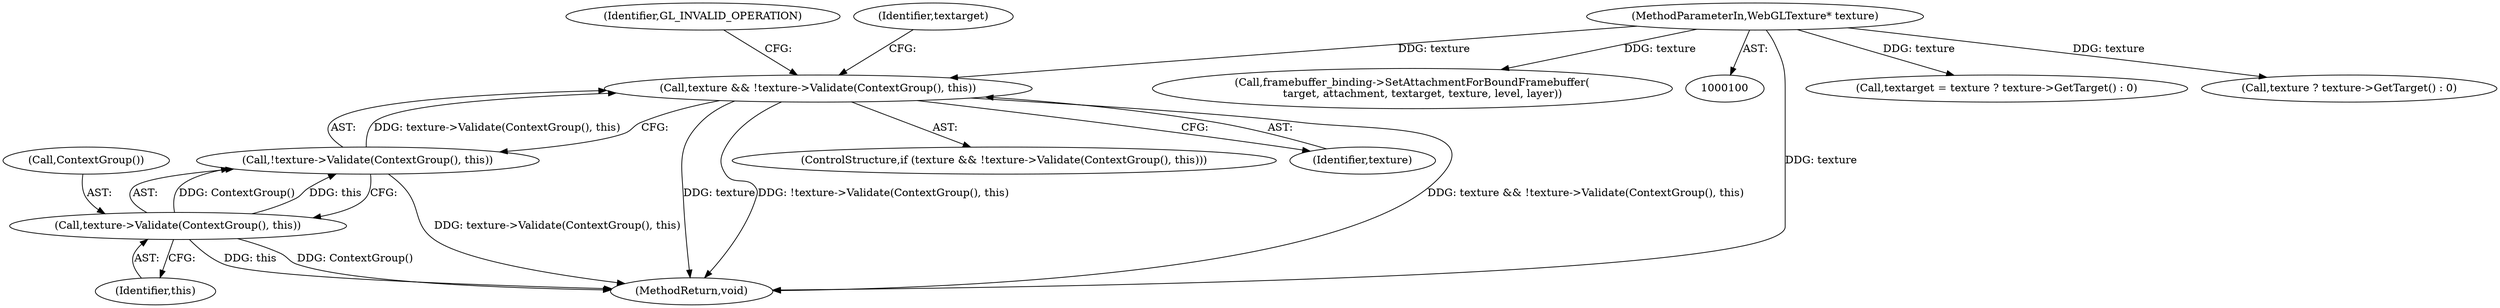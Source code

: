 digraph "0_Chrome_98095c718d7580b5d6715e5bfd8698234ecb4470_2@pointer" {
"1000117" [label="(Call,texture && !texture->Validate(ContextGroup(), this))"];
"1000103" [label="(MethodParameterIn,WebGLTexture* texture)"];
"1000119" [label="(Call,!texture->Validate(ContextGroup(), this))"];
"1000120" [label="(Call,texture->Validate(ContextGroup(), this))"];
"1000130" [label="(Call,textarget = texture ? texture->GetTarget() : 0)"];
"1000116" [label="(ControlStructure,if (texture && !texture->Validate(ContextGroup(), this)))"];
"1000125" [label="(Identifier,GL_INVALID_OPERATION)"];
"1000117" [label="(Call,texture && !texture->Validate(ContextGroup(), this))"];
"1000132" [label="(Call,texture ? texture->GetTarget() : 0)"];
"1000194" [label="(Call,framebuffer_binding->SetAttachmentForBoundFramebuffer(\n      target, attachment, textarget, texture, level, layer))"];
"1000122" [label="(Identifier,this)"];
"1000119" [label="(Call,!texture->Validate(ContextGroup(), this))"];
"1000103" [label="(MethodParameterIn,WebGLTexture* texture)"];
"1000121" [label="(Call,ContextGroup())"];
"1000120" [label="(Call,texture->Validate(ContextGroup(), this))"];
"1000202" [label="(MethodReturn,void)"];
"1000131" [label="(Identifier,textarget)"];
"1000118" [label="(Identifier,texture)"];
"1000117" -> "1000116"  [label="AST: "];
"1000117" -> "1000118"  [label="CFG: "];
"1000117" -> "1000119"  [label="CFG: "];
"1000118" -> "1000117"  [label="AST: "];
"1000119" -> "1000117"  [label="AST: "];
"1000125" -> "1000117"  [label="CFG: "];
"1000131" -> "1000117"  [label="CFG: "];
"1000117" -> "1000202"  [label="DDG: texture && !texture->Validate(ContextGroup(), this)"];
"1000117" -> "1000202"  [label="DDG: texture"];
"1000117" -> "1000202"  [label="DDG: !texture->Validate(ContextGroup(), this)"];
"1000103" -> "1000117"  [label="DDG: texture"];
"1000119" -> "1000117"  [label="DDG: texture->Validate(ContextGroup(), this)"];
"1000103" -> "1000100"  [label="AST: "];
"1000103" -> "1000202"  [label="DDG: texture"];
"1000103" -> "1000130"  [label="DDG: texture"];
"1000103" -> "1000132"  [label="DDG: texture"];
"1000103" -> "1000194"  [label="DDG: texture"];
"1000119" -> "1000120"  [label="CFG: "];
"1000120" -> "1000119"  [label="AST: "];
"1000119" -> "1000202"  [label="DDG: texture->Validate(ContextGroup(), this)"];
"1000120" -> "1000119"  [label="DDG: ContextGroup()"];
"1000120" -> "1000119"  [label="DDG: this"];
"1000120" -> "1000122"  [label="CFG: "];
"1000121" -> "1000120"  [label="AST: "];
"1000122" -> "1000120"  [label="AST: "];
"1000120" -> "1000202"  [label="DDG: ContextGroup()"];
"1000120" -> "1000202"  [label="DDG: this"];
}
